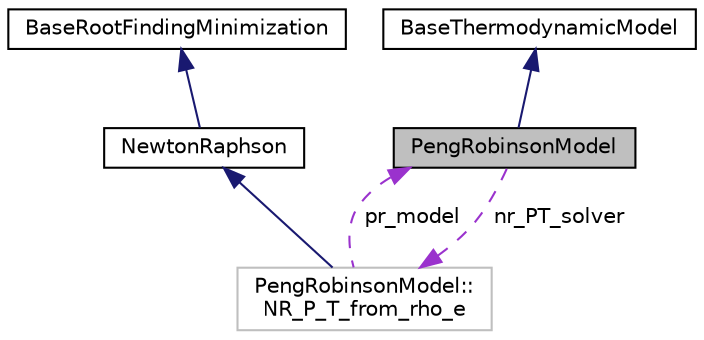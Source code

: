 digraph "PengRobinsonModel"
{
  edge [fontname="Helvetica",fontsize="10",labelfontname="Helvetica",labelfontsize="10"];
  node [fontname="Helvetica",fontsize="10",shape=record];
  Node2 [label="PengRobinsonModel",height=0.2,width=0.4,color="black", fillcolor="grey75", style="filled", fontcolor="black"];
  Node3 -> Node2 [dir="back",color="midnightblue",fontsize="10",style="solid",fontname="Helvetica"];
  Node3 [label="BaseThermodynamicModel",height=0.2,width=0.4,color="black", fillcolor="white", style="filled",URL="$classBaseThermodynamicModel.html",tooltip="Peng-Robinson (real-gas) thermodynamic model. "];
  Node4 -> Node2 [dir="back",color="darkorchid3",fontsize="10",style="dashed",label=" nr_PT_solver" ,fontname="Helvetica"];
  Node4 [label="PengRobinsonModel::\lNR_P_T_from_rho_e",height=0.2,width=0.4,color="grey75", fillcolor="white", style="filled",tooltip="Newton-Raphson solver nested class used to obtain P & T from rho & e. "];
  Node5 -> Node4 [dir="back",color="midnightblue",fontsize="10",style="solid",fontname="Helvetica"];
  Node5 [label="NewtonRaphson",height=0.2,width=0.4,color="black", fillcolor="white", style="filled",URL="$classNewtonRaphson.html"];
  Node6 -> Node5 [dir="back",color="midnightblue",fontsize="10",style="solid",fontname="Helvetica"];
  Node6 [label="BaseRootFindingMinimization",height=0.2,width=0.4,color="black", fillcolor="white", style="filled",URL="$classBaseRootFindingMinimization.html",tooltip="NewtonRaphson. "];
  Node2 -> Node4 [dir="back",color="darkorchid3",fontsize="10",style="dashed",label=" pr_model" ,fontname="Helvetica"];
}
